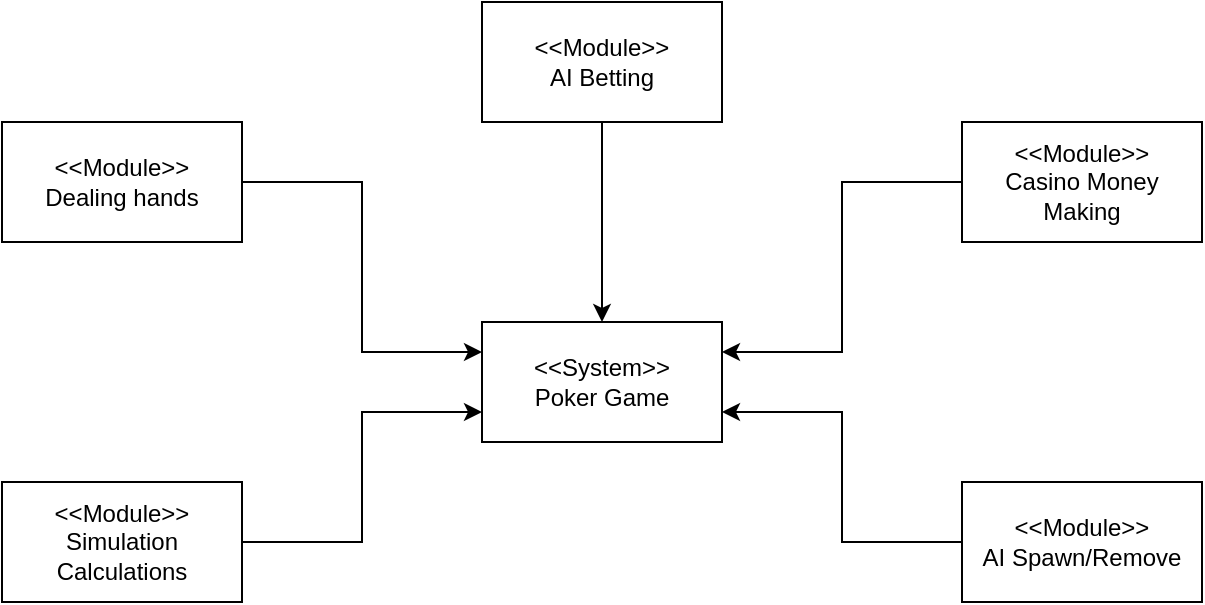 <mxfile version="10.7.5" type="device"><diagram id="cKY6MmueInWTQr0IzXPr" name="Page-1"><mxGraphModel dx="1010" dy="550" grid="1" gridSize="10" guides="1" tooltips="1" connect="1" arrows="1" fold="1" page="1" pageScale="1" pageWidth="850" pageHeight="1100" math="0" shadow="0"><root><mxCell id="0"/><mxCell id="1" parent="0"/><mxCell id="696dFCt4ap8l58kJZ6Sm-1" value="&amp;lt;&amp;lt;System&amp;gt;&amp;gt;&lt;br&gt;Poker Game" style="rounded=0;whiteSpace=wrap;html=1;" vertex="1" parent="1"><mxGeometry x="360" y="240" width="120" height="60" as="geometry"/></mxCell><mxCell id="696dFCt4ap8l58kJZ6Sm-10" style="edgeStyle=orthogonalEdgeStyle;rounded=0;orthogonalLoop=1;jettySize=auto;html=1;exitX=1;exitY=0.5;exitDx=0;exitDy=0;entryX=0;entryY=0.25;entryDx=0;entryDy=0;" edge="1" parent="1" source="696dFCt4ap8l58kJZ6Sm-2" target="696dFCt4ap8l58kJZ6Sm-1"><mxGeometry relative="1" as="geometry"/></mxCell><mxCell id="696dFCt4ap8l58kJZ6Sm-2" value="&amp;lt;&amp;lt;Module&amp;gt;&amp;gt;&lt;br&gt;Dealing hands" style="rounded=0;whiteSpace=wrap;html=1;" vertex="1" parent="1"><mxGeometry x="120" y="140" width="120" height="60" as="geometry"/></mxCell><mxCell id="696dFCt4ap8l58kJZ6Sm-7" style="edgeStyle=orthogonalEdgeStyle;rounded=0;orthogonalLoop=1;jettySize=auto;html=1;exitX=0.5;exitY=1;exitDx=0;exitDy=0;entryX=0.5;entryY=0;entryDx=0;entryDy=0;" edge="1" parent="1" source="696dFCt4ap8l58kJZ6Sm-3" target="696dFCt4ap8l58kJZ6Sm-1"><mxGeometry relative="1" as="geometry"/></mxCell><mxCell id="696dFCt4ap8l58kJZ6Sm-3" value="&amp;lt;&amp;lt;Module&amp;gt;&amp;gt;&lt;br&gt;AI Betting&lt;br&gt;" style="rounded=0;whiteSpace=wrap;html=1;" vertex="1" parent="1"><mxGeometry x="360" y="80" width="120" height="60" as="geometry"/></mxCell><mxCell id="696dFCt4ap8l58kJZ6Sm-8" style="edgeStyle=orthogonalEdgeStyle;rounded=0;orthogonalLoop=1;jettySize=auto;html=1;exitX=0;exitY=0.5;exitDx=0;exitDy=0;entryX=1;entryY=0.25;entryDx=0;entryDy=0;" edge="1" parent="1" source="696dFCt4ap8l58kJZ6Sm-4" target="696dFCt4ap8l58kJZ6Sm-1"><mxGeometry relative="1" as="geometry"/></mxCell><mxCell id="696dFCt4ap8l58kJZ6Sm-4" value="&amp;lt;&amp;lt;Module&amp;gt;&amp;gt;&lt;br&gt;Casino Money Making&lt;br&gt;" style="rounded=0;whiteSpace=wrap;html=1;" vertex="1" parent="1"><mxGeometry x="600" y="140" width="120" height="60" as="geometry"/></mxCell><mxCell id="696dFCt4ap8l58kJZ6Sm-9" style="edgeStyle=orthogonalEdgeStyle;rounded=0;orthogonalLoop=1;jettySize=auto;html=1;exitX=0;exitY=0.5;exitDx=0;exitDy=0;entryX=1;entryY=0.75;entryDx=0;entryDy=0;" edge="1" parent="1" source="696dFCt4ap8l58kJZ6Sm-5" target="696dFCt4ap8l58kJZ6Sm-1"><mxGeometry relative="1" as="geometry"/></mxCell><mxCell id="696dFCt4ap8l58kJZ6Sm-5" value="&amp;lt;&amp;lt;Module&amp;gt;&amp;gt;&lt;br&gt;AI Spawn/Remove&lt;br&gt;" style="rounded=0;whiteSpace=wrap;html=1;" vertex="1" parent="1"><mxGeometry x="600" y="320" width="120" height="60" as="geometry"/></mxCell><mxCell id="696dFCt4ap8l58kJZ6Sm-11" style="edgeStyle=orthogonalEdgeStyle;rounded=0;orthogonalLoop=1;jettySize=auto;html=1;exitX=1;exitY=0.5;exitDx=0;exitDy=0;entryX=0;entryY=0.75;entryDx=0;entryDy=0;" edge="1" parent="1" source="696dFCt4ap8l58kJZ6Sm-6" target="696dFCt4ap8l58kJZ6Sm-1"><mxGeometry relative="1" as="geometry"/></mxCell><mxCell id="696dFCt4ap8l58kJZ6Sm-6" value="&amp;lt;&amp;lt;Module&amp;gt;&amp;gt;&lt;br&gt;Simulation Calculations&lt;br&gt;" style="rounded=0;whiteSpace=wrap;html=1;" vertex="1" parent="1"><mxGeometry x="120" y="320" width="120" height="60" as="geometry"/></mxCell></root></mxGraphModel></diagram></mxfile>